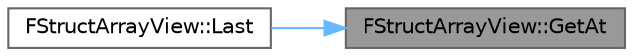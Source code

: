 digraph "FStructArrayView::GetAt"
{
 // INTERACTIVE_SVG=YES
 // LATEX_PDF_SIZE
  bgcolor="transparent";
  edge [fontname=Helvetica,fontsize=10,labelfontname=Helvetica,labelfontsize=10];
  node [fontname=Helvetica,fontsize=10,shape=box,height=0.2,width=0.4];
  rankdir="RL";
  Node1 [id="Node000001",label="FStructArrayView::GetAt",height=0.2,width=0.4,color="gray40", fillcolor="grey60", style="filled", fontcolor="black",tooltip="Returns reference to element at given index."];
  Node1 -> Node2 [id="edge1_Node000001_Node000002",dir="back",color="steelblue1",style="solid",tooltip=" "];
  Node2 [id="Node000002",label="FStructArrayView::Last",height=0.2,width=0.4,color="grey40", fillcolor="white", style="filled",URL="$d8/dda/structFStructArrayView.html#a4b575e18fe22c411e3e2d62e24830581",tooltip="Returns n-th last element from the array."];
}
